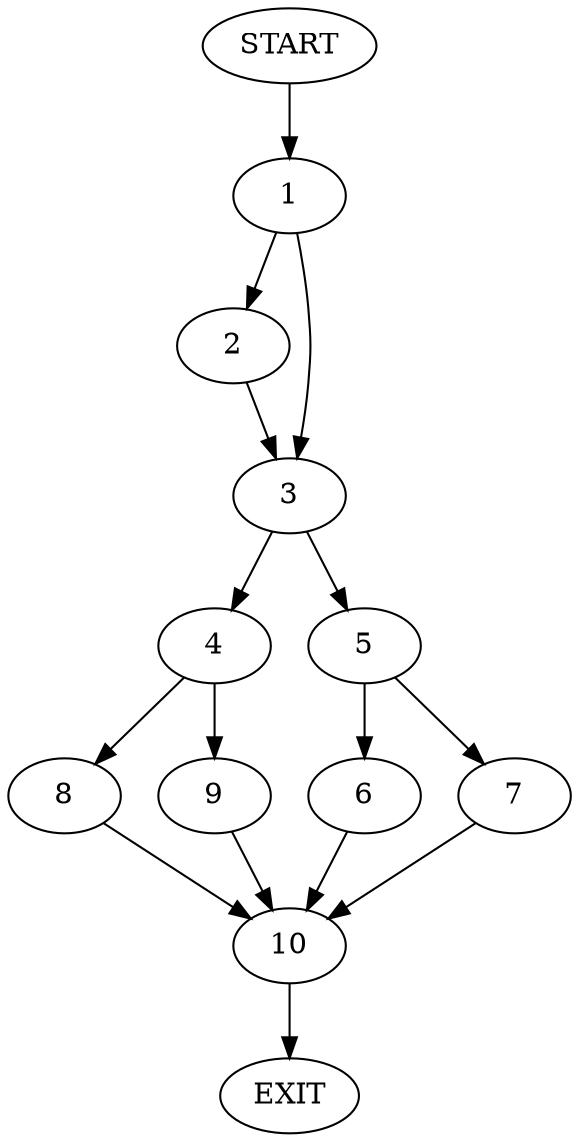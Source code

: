 digraph {
0 [label="START"]
11 [label="EXIT"]
0 -> 1
1 -> 2
1 -> 3
2 -> 3
3 -> 4
3 -> 5
5 -> 6
5 -> 7
4 -> 8
4 -> 9
8 -> 10
9 -> 10
10 -> 11
6 -> 10
7 -> 10
}
